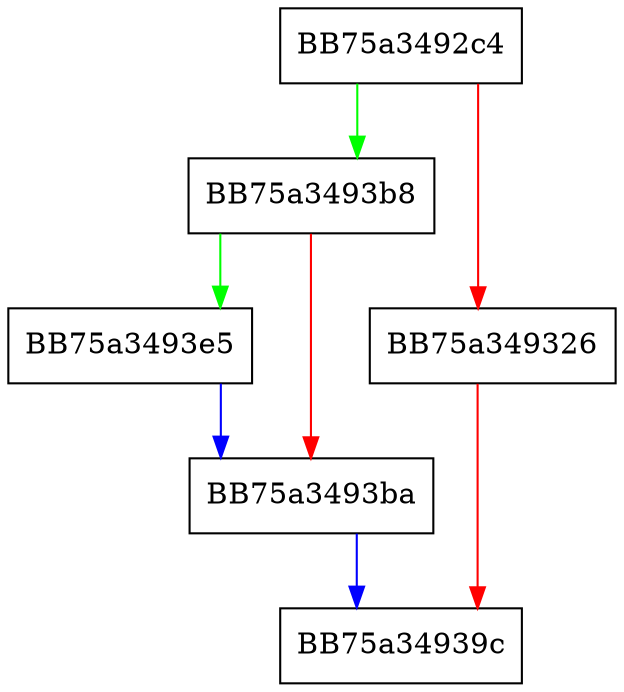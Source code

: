 digraph EmplaceItem {
  node [shape="box"];
  graph [splines=ortho];
  BB75a3492c4 -> BB75a3493b8 [color="green"];
  BB75a3492c4 -> BB75a349326 [color="red"];
  BB75a349326 -> BB75a34939c [color="red"];
  BB75a3493b8 -> BB75a3493e5 [color="green"];
  BB75a3493b8 -> BB75a3493ba [color="red"];
  BB75a3493ba -> BB75a34939c [color="blue"];
  BB75a3493e5 -> BB75a3493ba [color="blue"];
}
